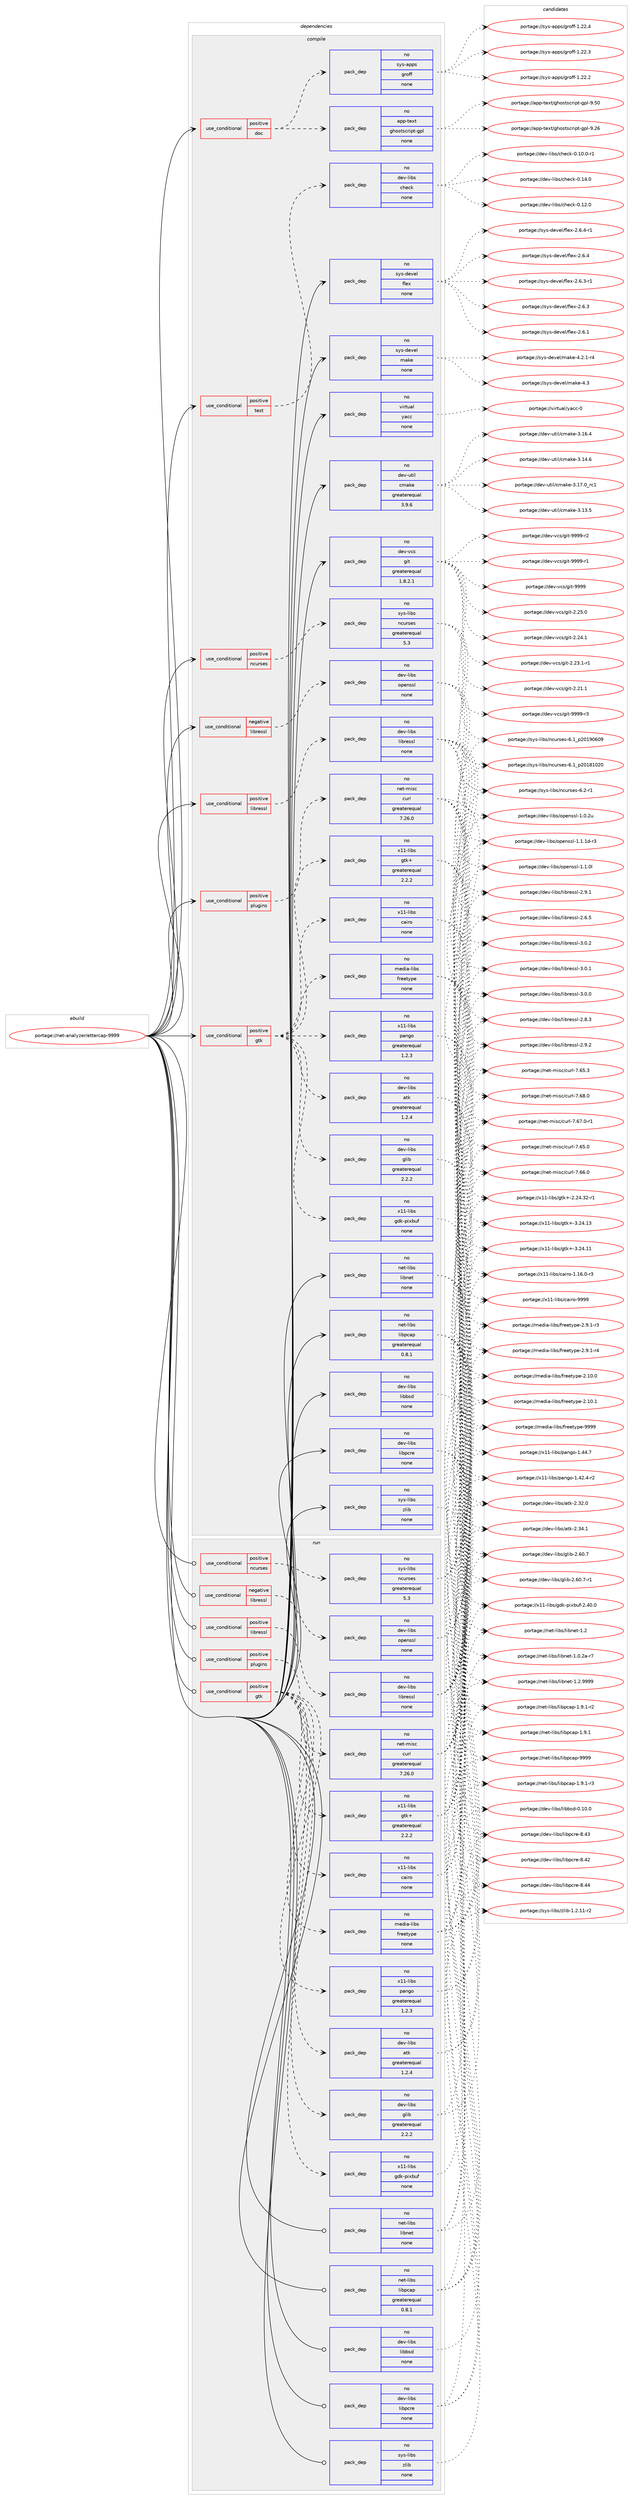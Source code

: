 digraph prolog {

# *************
# Graph options
# *************

newrank=true;
concentrate=true;
compound=true;
graph [rankdir=LR,fontname=Helvetica,fontsize=10,ranksep=1.5];#, ranksep=2.5, nodesep=0.2];
edge  [arrowhead=vee];
node  [fontname=Helvetica,fontsize=10];

# **********
# The ebuild
# **********

subgraph cluster_leftcol {
color=gray;
rank=same;
label=<<i>ebuild</i>>;
id [label="portage://net-analyzer/ettercap-9999", color=red, width=4, href="../net-analyzer/ettercap-9999.svg"];
}

# ****************
# The dependencies
# ****************

subgraph cluster_midcol {
color=gray;
label=<<i>dependencies</i>>;
subgraph cluster_compile {
fillcolor="#eeeeee";
style=filled;
label=<<i>compile</i>>;
subgraph cond36960 {
dependency162966 [label=<<TABLE BORDER="0" CELLBORDER="1" CELLSPACING="0" CELLPADDING="4"><TR><TD ROWSPAN="3" CELLPADDING="10">use_conditional</TD></TR><TR><TD>negative</TD></TR><TR><TD>libressl</TD></TR></TABLE>>, shape=none, color=red];
subgraph pack123364 {
dependency162967 [label=<<TABLE BORDER="0" CELLBORDER="1" CELLSPACING="0" CELLPADDING="4" WIDTH="220"><TR><TD ROWSPAN="6" CELLPADDING="30">pack_dep</TD></TR><TR><TD WIDTH="110">no</TD></TR><TR><TD>dev-libs</TD></TR><TR><TD>openssl</TD></TR><TR><TD>none</TD></TR><TR><TD></TD></TR></TABLE>>, shape=none, color=blue];
}
dependency162966:e -> dependency162967:w [weight=20,style="dashed",arrowhead="vee"];
}
id:e -> dependency162966:w [weight=20,style="solid",arrowhead="vee"];
subgraph cond36961 {
dependency162968 [label=<<TABLE BORDER="0" CELLBORDER="1" CELLSPACING="0" CELLPADDING="4"><TR><TD ROWSPAN="3" CELLPADDING="10">use_conditional</TD></TR><TR><TD>positive</TD></TR><TR><TD>doc</TD></TR></TABLE>>, shape=none, color=red];
subgraph pack123365 {
dependency162969 [label=<<TABLE BORDER="0" CELLBORDER="1" CELLSPACING="0" CELLPADDING="4" WIDTH="220"><TR><TD ROWSPAN="6" CELLPADDING="30">pack_dep</TD></TR><TR><TD WIDTH="110">no</TD></TR><TR><TD>app-text</TD></TR><TR><TD>ghostscript-gpl</TD></TR><TR><TD>none</TD></TR><TR><TD></TD></TR></TABLE>>, shape=none, color=blue];
}
dependency162968:e -> dependency162969:w [weight=20,style="dashed",arrowhead="vee"];
subgraph pack123366 {
dependency162970 [label=<<TABLE BORDER="0" CELLBORDER="1" CELLSPACING="0" CELLPADDING="4" WIDTH="220"><TR><TD ROWSPAN="6" CELLPADDING="30">pack_dep</TD></TR><TR><TD WIDTH="110">no</TD></TR><TR><TD>sys-apps</TD></TR><TR><TD>groff</TD></TR><TR><TD>none</TD></TR><TR><TD></TD></TR></TABLE>>, shape=none, color=blue];
}
dependency162968:e -> dependency162970:w [weight=20,style="dashed",arrowhead="vee"];
}
id:e -> dependency162968:w [weight=20,style="solid",arrowhead="vee"];
subgraph cond36962 {
dependency162971 [label=<<TABLE BORDER="0" CELLBORDER="1" CELLSPACING="0" CELLPADDING="4"><TR><TD ROWSPAN="3" CELLPADDING="10">use_conditional</TD></TR><TR><TD>positive</TD></TR><TR><TD>gtk</TD></TR></TABLE>>, shape=none, color=red];
subgraph pack123367 {
dependency162972 [label=<<TABLE BORDER="0" CELLBORDER="1" CELLSPACING="0" CELLPADDING="4" WIDTH="220"><TR><TD ROWSPAN="6" CELLPADDING="30">pack_dep</TD></TR><TR><TD WIDTH="110">no</TD></TR><TR><TD>dev-libs</TD></TR><TR><TD>atk</TD></TR><TR><TD>greaterequal</TD></TR><TR><TD>1.2.4</TD></TR></TABLE>>, shape=none, color=blue];
}
dependency162971:e -> dependency162972:w [weight=20,style="dashed",arrowhead="vee"];
subgraph pack123368 {
dependency162973 [label=<<TABLE BORDER="0" CELLBORDER="1" CELLSPACING="0" CELLPADDING="4" WIDTH="220"><TR><TD ROWSPAN="6" CELLPADDING="30">pack_dep</TD></TR><TR><TD WIDTH="110">no</TD></TR><TR><TD>dev-libs</TD></TR><TR><TD>glib</TD></TR><TR><TD>greaterequal</TD></TR><TR><TD>2.2.2</TD></TR></TABLE>>, shape=none, color=blue];
}
dependency162971:e -> dependency162973:w [weight=20,style="dashed",arrowhead="vee"];
subgraph pack123369 {
dependency162974 [label=<<TABLE BORDER="0" CELLBORDER="1" CELLSPACING="0" CELLPADDING="4" WIDTH="220"><TR><TD ROWSPAN="6" CELLPADDING="30">pack_dep</TD></TR><TR><TD WIDTH="110">no</TD></TR><TR><TD>media-libs</TD></TR><TR><TD>freetype</TD></TR><TR><TD>none</TD></TR><TR><TD></TD></TR></TABLE>>, shape=none, color=blue];
}
dependency162971:e -> dependency162974:w [weight=20,style="dashed",arrowhead="vee"];
subgraph pack123370 {
dependency162975 [label=<<TABLE BORDER="0" CELLBORDER="1" CELLSPACING="0" CELLPADDING="4" WIDTH="220"><TR><TD ROWSPAN="6" CELLPADDING="30">pack_dep</TD></TR><TR><TD WIDTH="110">no</TD></TR><TR><TD>x11-libs</TD></TR><TR><TD>cairo</TD></TR><TR><TD>none</TD></TR><TR><TD></TD></TR></TABLE>>, shape=none, color=blue];
}
dependency162971:e -> dependency162975:w [weight=20,style="dashed",arrowhead="vee"];
subgraph pack123371 {
dependency162976 [label=<<TABLE BORDER="0" CELLBORDER="1" CELLSPACING="0" CELLPADDING="4" WIDTH="220"><TR><TD ROWSPAN="6" CELLPADDING="30">pack_dep</TD></TR><TR><TD WIDTH="110">no</TD></TR><TR><TD>x11-libs</TD></TR><TR><TD>gdk-pixbuf</TD></TR><TR><TD>none</TD></TR><TR><TD></TD></TR></TABLE>>, shape=none, color=blue];
}
dependency162971:e -> dependency162976:w [weight=20,style="dashed",arrowhead="vee"];
subgraph pack123372 {
dependency162977 [label=<<TABLE BORDER="0" CELLBORDER="1" CELLSPACING="0" CELLPADDING="4" WIDTH="220"><TR><TD ROWSPAN="6" CELLPADDING="30">pack_dep</TD></TR><TR><TD WIDTH="110">no</TD></TR><TR><TD>x11-libs</TD></TR><TR><TD>gtk+</TD></TR><TR><TD>greaterequal</TD></TR><TR><TD>2.2.2</TD></TR></TABLE>>, shape=none, color=blue];
}
dependency162971:e -> dependency162977:w [weight=20,style="dashed",arrowhead="vee"];
subgraph pack123373 {
dependency162978 [label=<<TABLE BORDER="0" CELLBORDER="1" CELLSPACING="0" CELLPADDING="4" WIDTH="220"><TR><TD ROWSPAN="6" CELLPADDING="30">pack_dep</TD></TR><TR><TD WIDTH="110">no</TD></TR><TR><TD>x11-libs</TD></TR><TR><TD>pango</TD></TR><TR><TD>greaterequal</TD></TR><TR><TD>1.2.3</TD></TR></TABLE>>, shape=none, color=blue];
}
dependency162971:e -> dependency162978:w [weight=20,style="dashed",arrowhead="vee"];
}
id:e -> dependency162971:w [weight=20,style="solid",arrowhead="vee"];
subgraph cond36963 {
dependency162979 [label=<<TABLE BORDER="0" CELLBORDER="1" CELLSPACING="0" CELLPADDING="4"><TR><TD ROWSPAN="3" CELLPADDING="10">use_conditional</TD></TR><TR><TD>positive</TD></TR><TR><TD>libressl</TD></TR></TABLE>>, shape=none, color=red];
subgraph pack123374 {
dependency162980 [label=<<TABLE BORDER="0" CELLBORDER="1" CELLSPACING="0" CELLPADDING="4" WIDTH="220"><TR><TD ROWSPAN="6" CELLPADDING="30">pack_dep</TD></TR><TR><TD WIDTH="110">no</TD></TR><TR><TD>dev-libs</TD></TR><TR><TD>libressl</TD></TR><TR><TD>none</TD></TR><TR><TD></TD></TR></TABLE>>, shape=none, color=blue];
}
dependency162979:e -> dependency162980:w [weight=20,style="dashed",arrowhead="vee"];
}
id:e -> dependency162979:w [weight=20,style="solid",arrowhead="vee"];
subgraph cond36964 {
dependency162981 [label=<<TABLE BORDER="0" CELLBORDER="1" CELLSPACING="0" CELLPADDING="4"><TR><TD ROWSPAN="3" CELLPADDING="10">use_conditional</TD></TR><TR><TD>positive</TD></TR><TR><TD>ncurses</TD></TR></TABLE>>, shape=none, color=red];
subgraph pack123375 {
dependency162982 [label=<<TABLE BORDER="0" CELLBORDER="1" CELLSPACING="0" CELLPADDING="4" WIDTH="220"><TR><TD ROWSPAN="6" CELLPADDING="30">pack_dep</TD></TR><TR><TD WIDTH="110">no</TD></TR><TR><TD>sys-libs</TD></TR><TR><TD>ncurses</TD></TR><TR><TD>greaterequal</TD></TR><TR><TD>5.3</TD></TR></TABLE>>, shape=none, color=blue];
}
dependency162981:e -> dependency162982:w [weight=20,style="dashed",arrowhead="vee"];
}
id:e -> dependency162981:w [weight=20,style="solid",arrowhead="vee"];
subgraph cond36965 {
dependency162983 [label=<<TABLE BORDER="0" CELLBORDER="1" CELLSPACING="0" CELLPADDING="4"><TR><TD ROWSPAN="3" CELLPADDING="10">use_conditional</TD></TR><TR><TD>positive</TD></TR><TR><TD>plugins</TD></TR></TABLE>>, shape=none, color=red];
subgraph pack123376 {
dependency162984 [label=<<TABLE BORDER="0" CELLBORDER="1" CELLSPACING="0" CELLPADDING="4" WIDTH="220"><TR><TD ROWSPAN="6" CELLPADDING="30">pack_dep</TD></TR><TR><TD WIDTH="110">no</TD></TR><TR><TD>net-misc</TD></TR><TR><TD>curl</TD></TR><TR><TD>greaterequal</TD></TR><TR><TD>7.26.0</TD></TR></TABLE>>, shape=none, color=blue];
}
dependency162983:e -> dependency162984:w [weight=20,style="dashed",arrowhead="vee"];
}
id:e -> dependency162983:w [weight=20,style="solid",arrowhead="vee"];
subgraph cond36966 {
dependency162985 [label=<<TABLE BORDER="0" CELLBORDER="1" CELLSPACING="0" CELLPADDING="4"><TR><TD ROWSPAN="3" CELLPADDING="10">use_conditional</TD></TR><TR><TD>positive</TD></TR><TR><TD>test</TD></TR></TABLE>>, shape=none, color=red];
subgraph pack123377 {
dependency162986 [label=<<TABLE BORDER="0" CELLBORDER="1" CELLSPACING="0" CELLPADDING="4" WIDTH="220"><TR><TD ROWSPAN="6" CELLPADDING="30">pack_dep</TD></TR><TR><TD WIDTH="110">no</TD></TR><TR><TD>dev-libs</TD></TR><TR><TD>check</TD></TR><TR><TD>none</TD></TR><TR><TD></TD></TR></TABLE>>, shape=none, color=blue];
}
dependency162985:e -> dependency162986:w [weight=20,style="dashed",arrowhead="vee"];
}
id:e -> dependency162985:w [weight=20,style="solid",arrowhead="vee"];
subgraph pack123378 {
dependency162987 [label=<<TABLE BORDER="0" CELLBORDER="1" CELLSPACING="0" CELLPADDING="4" WIDTH="220"><TR><TD ROWSPAN="6" CELLPADDING="30">pack_dep</TD></TR><TR><TD WIDTH="110">no</TD></TR><TR><TD>dev-libs</TD></TR><TR><TD>libbsd</TD></TR><TR><TD>none</TD></TR><TR><TD></TD></TR></TABLE>>, shape=none, color=blue];
}
id:e -> dependency162987:w [weight=20,style="solid",arrowhead="vee"];
subgraph pack123379 {
dependency162988 [label=<<TABLE BORDER="0" CELLBORDER="1" CELLSPACING="0" CELLPADDING="4" WIDTH="220"><TR><TD ROWSPAN="6" CELLPADDING="30">pack_dep</TD></TR><TR><TD WIDTH="110">no</TD></TR><TR><TD>dev-libs</TD></TR><TR><TD>libpcre</TD></TR><TR><TD>none</TD></TR><TR><TD></TD></TR></TABLE>>, shape=none, color=blue];
}
id:e -> dependency162988:w [weight=20,style="solid",arrowhead="vee"];
subgraph pack123380 {
dependency162989 [label=<<TABLE BORDER="0" CELLBORDER="1" CELLSPACING="0" CELLPADDING="4" WIDTH="220"><TR><TD ROWSPAN="6" CELLPADDING="30">pack_dep</TD></TR><TR><TD WIDTH="110">no</TD></TR><TR><TD>dev-util</TD></TR><TR><TD>cmake</TD></TR><TR><TD>greaterequal</TD></TR><TR><TD>3.9.6</TD></TR></TABLE>>, shape=none, color=blue];
}
id:e -> dependency162989:w [weight=20,style="solid",arrowhead="vee"];
subgraph pack123381 {
dependency162990 [label=<<TABLE BORDER="0" CELLBORDER="1" CELLSPACING="0" CELLPADDING="4" WIDTH="220"><TR><TD ROWSPAN="6" CELLPADDING="30">pack_dep</TD></TR><TR><TD WIDTH="110">no</TD></TR><TR><TD>dev-vcs</TD></TR><TR><TD>git</TD></TR><TR><TD>greaterequal</TD></TR><TR><TD>1.8.2.1</TD></TR></TABLE>>, shape=none, color=blue];
}
id:e -> dependency162990:w [weight=20,style="solid",arrowhead="vee"];
subgraph pack123382 {
dependency162991 [label=<<TABLE BORDER="0" CELLBORDER="1" CELLSPACING="0" CELLPADDING="4" WIDTH="220"><TR><TD ROWSPAN="6" CELLPADDING="30">pack_dep</TD></TR><TR><TD WIDTH="110">no</TD></TR><TR><TD>net-libs</TD></TR><TR><TD>libnet</TD></TR><TR><TD>none</TD></TR><TR><TD></TD></TR></TABLE>>, shape=none, color=blue];
}
id:e -> dependency162991:w [weight=20,style="solid",arrowhead="vee"];
subgraph pack123383 {
dependency162992 [label=<<TABLE BORDER="0" CELLBORDER="1" CELLSPACING="0" CELLPADDING="4" WIDTH="220"><TR><TD ROWSPAN="6" CELLPADDING="30">pack_dep</TD></TR><TR><TD WIDTH="110">no</TD></TR><TR><TD>net-libs</TD></TR><TR><TD>libpcap</TD></TR><TR><TD>greaterequal</TD></TR><TR><TD>0.8.1</TD></TR></TABLE>>, shape=none, color=blue];
}
id:e -> dependency162992:w [weight=20,style="solid",arrowhead="vee"];
subgraph pack123384 {
dependency162993 [label=<<TABLE BORDER="0" CELLBORDER="1" CELLSPACING="0" CELLPADDING="4" WIDTH="220"><TR><TD ROWSPAN="6" CELLPADDING="30">pack_dep</TD></TR><TR><TD WIDTH="110">no</TD></TR><TR><TD>sys-devel</TD></TR><TR><TD>flex</TD></TR><TR><TD>none</TD></TR><TR><TD></TD></TR></TABLE>>, shape=none, color=blue];
}
id:e -> dependency162993:w [weight=20,style="solid",arrowhead="vee"];
subgraph pack123385 {
dependency162994 [label=<<TABLE BORDER="0" CELLBORDER="1" CELLSPACING="0" CELLPADDING="4" WIDTH="220"><TR><TD ROWSPAN="6" CELLPADDING="30">pack_dep</TD></TR><TR><TD WIDTH="110">no</TD></TR><TR><TD>sys-devel</TD></TR><TR><TD>make</TD></TR><TR><TD>none</TD></TR><TR><TD></TD></TR></TABLE>>, shape=none, color=blue];
}
id:e -> dependency162994:w [weight=20,style="solid",arrowhead="vee"];
subgraph pack123386 {
dependency162995 [label=<<TABLE BORDER="0" CELLBORDER="1" CELLSPACING="0" CELLPADDING="4" WIDTH="220"><TR><TD ROWSPAN="6" CELLPADDING="30">pack_dep</TD></TR><TR><TD WIDTH="110">no</TD></TR><TR><TD>sys-libs</TD></TR><TR><TD>zlib</TD></TR><TR><TD>none</TD></TR><TR><TD></TD></TR></TABLE>>, shape=none, color=blue];
}
id:e -> dependency162995:w [weight=20,style="solid",arrowhead="vee"];
subgraph pack123387 {
dependency162996 [label=<<TABLE BORDER="0" CELLBORDER="1" CELLSPACING="0" CELLPADDING="4" WIDTH="220"><TR><TD ROWSPAN="6" CELLPADDING="30">pack_dep</TD></TR><TR><TD WIDTH="110">no</TD></TR><TR><TD>virtual</TD></TR><TR><TD>yacc</TD></TR><TR><TD>none</TD></TR><TR><TD></TD></TR></TABLE>>, shape=none, color=blue];
}
id:e -> dependency162996:w [weight=20,style="solid",arrowhead="vee"];
}
subgraph cluster_compileandrun {
fillcolor="#eeeeee";
style=filled;
label=<<i>compile and run</i>>;
}
subgraph cluster_run {
fillcolor="#eeeeee";
style=filled;
label=<<i>run</i>>;
subgraph cond36967 {
dependency162997 [label=<<TABLE BORDER="0" CELLBORDER="1" CELLSPACING="0" CELLPADDING="4"><TR><TD ROWSPAN="3" CELLPADDING="10">use_conditional</TD></TR><TR><TD>negative</TD></TR><TR><TD>libressl</TD></TR></TABLE>>, shape=none, color=red];
subgraph pack123388 {
dependency162998 [label=<<TABLE BORDER="0" CELLBORDER="1" CELLSPACING="0" CELLPADDING="4" WIDTH="220"><TR><TD ROWSPAN="6" CELLPADDING="30">pack_dep</TD></TR><TR><TD WIDTH="110">no</TD></TR><TR><TD>dev-libs</TD></TR><TR><TD>openssl</TD></TR><TR><TD>none</TD></TR><TR><TD></TD></TR></TABLE>>, shape=none, color=blue];
}
dependency162997:e -> dependency162998:w [weight=20,style="dashed",arrowhead="vee"];
}
id:e -> dependency162997:w [weight=20,style="solid",arrowhead="odot"];
subgraph cond36968 {
dependency162999 [label=<<TABLE BORDER="0" CELLBORDER="1" CELLSPACING="0" CELLPADDING="4"><TR><TD ROWSPAN="3" CELLPADDING="10">use_conditional</TD></TR><TR><TD>positive</TD></TR><TR><TD>gtk</TD></TR></TABLE>>, shape=none, color=red];
subgraph pack123389 {
dependency163000 [label=<<TABLE BORDER="0" CELLBORDER="1" CELLSPACING="0" CELLPADDING="4" WIDTH="220"><TR><TD ROWSPAN="6" CELLPADDING="30">pack_dep</TD></TR><TR><TD WIDTH="110">no</TD></TR><TR><TD>dev-libs</TD></TR><TR><TD>atk</TD></TR><TR><TD>greaterequal</TD></TR><TR><TD>1.2.4</TD></TR></TABLE>>, shape=none, color=blue];
}
dependency162999:e -> dependency163000:w [weight=20,style="dashed",arrowhead="vee"];
subgraph pack123390 {
dependency163001 [label=<<TABLE BORDER="0" CELLBORDER="1" CELLSPACING="0" CELLPADDING="4" WIDTH="220"><TR><TD ROWSPAN="6" CELLPADDING="30">pack_dep</TD></TR><TR><TD WIDTH="110">no</TD></TR><TR><TD>dev-libs</TD></TR><TR><TD>glib</TD></TR><TR><TD>greaterequal</TD></TR><TR><TD>2.2.2</TD></TR></TABLE>>, shape=none, color=blue];
}
dependency162999:e -> dependency163001:w [weight=20,style="dashed",arrowhead="vee"];
subgraph pack123391 {
dependency163002 [label=<<TABLE BORDER="0" CELLBORDER="1" CELLSPACING="0" CELLPADDING="4" WIDTH="220"><TR><TD ROWSPAN="6" CELLPADDING="30">pack_dep</TD></TR><TR><TD WIDTH="110">no</TD></TR><TR><TD>media-libs</TD></TR><TR><TD>freetype</TD></TR><TR><TD>none</TD></TR><TR><TD></TD></TR></TABLE>>, shape=none, color=blue];
}
dependency162999:e -> dependency163002:w [weight=20,style="dashed",arrowhead="vee"];
subgraph pack123392 {
dependency163003 [label=<<TABLE BORDER="0" CELLBORDER="1" CELLSPACING="0" CELLPADDING="4" WIDTH="220"><TR><TD ROWSPAN="6" CELLPADDING="30">pack_dep</TD></TR><TR><TD WIDTH="110">no</TD></TR><TR><TD>x11-libs</TD></TR><TR><TD>cairo</TD></TR><TR><TD>none</TD></TR><TR><TD></TD></TR></TABLE>>, shape=none, color=blue];
}
dependency162999:e -> dependency163003:w [weight=20,style="dashed",arrowhead="vee"];
subgraph pack123393 {
dependency163004 [label=<<TABLE BORDER="0" CELLBORDER="1" CELLSPACING="0" CELLPADDING="4" WIDTH="220"><TR><TD ROWSPAN="6" CELLPADDING="30">pack_dep</TD></TR><TR><TD WIDTH="110">no</TD></TR><TR><TD>x11-libs</TD></TR><TR><TD>gdk-pixbuf</TD></TR><TR><TD>none</TD></TR><TR><TD></TD></TR></TABLE>>, shape=none, color=blue];
}
dependency162999:e -> dependency163004:w [weight=20,style="dashed",arrowhead="vee"];
subgraph pack123394 {
dependency163005 [label=<<TABLE BORDER="0" CELLBORDER="1" CELLSPACING="0" CELLPADDING="4" WIDTH="220"><TR><TD ROWSPAN="6" CELLPADDING="30">pack_dep</TD></TR><TR><TD WIDTH="110">no</TD></TR><TR><TD>x11-libs</TD></TR><TR><TD>gtk+</TD></TR><TR><TD>greaterequal</TD></TR><TR><TD>2.2.2</TD></TR></TABLE>>, shape=none, color=blue];
}
dependency162999:e -> dependency163005:w [weight=20,style="dashed",arrowhead="vee"];
subgraph pack123395 {
dependency163006 [label=<<TABLE BORDER="0" CELLBORDER="1" CELLSPACING="0" CELLPADDING="4" WIDTH="220"><TR><TD ROWSPAN="6" CELLPADDING="30">pack_dep</TD></TR><TR><TD WIDTH="110">no</TD></TR><TR><TD>x11-libs</TD></TR><TR><TD>pango</TD></TR><TR><TD>greaterequal</TD></TR><TR><TD>1.2.3</TD></TR></TABLE>>, shape=none, color=blue];
}
dependency162999:e -> dependency163006:w [weight=20,style="dashed",arrowhead="vee"];
}
id:e -> dependency162999:w [weight=20,style="solid",arrowhead="odot"];
subgraph cond36969 {
dependency163007 [label=<<TABLE BORDER="0" CELLBORDER="1" CELLSPACING="0" CELLPADDING="4"><TR><TD ROWSPAN="3" CELLPADDING="10">use_conditional</TD></TR><TR><TD>positive</TD></TR><TR><TD>libressl</TD></TR></TABLE>>, shape=none, color=red];
subgraph pack123396 {
dependency163008 [label=<<TABLE BORDER="0" CELLBORDER="1" CELLSPACING="0" CELLPADDING="4" WIDTH="220"><TR><TD ROWSPAN="6" CELLPADDING="30">pack_dep</TD></TR><TR><TD WIDTH="110">no</TD></TR><TR><TD>dev-libs</TD></TR><TR><TD>libressl</TD></TR><TR><TD>none</TD></TR><TR><TD></TD></TR></TABLE>>, shape=none, color=blue];
}
dependency163007:e -> dependency163008:w [weight=20,style="dashed",arrowhead="vee"];
}
id:e -> dependency163007:w [weight=20,style="solid",arrowhead="odot"];
subgraph cond36970 {
dependency163009 [label=<<TABLE BORDER="0" CELLBORDER="1" CELLSPACING="0" CELLPADDING="4"><TR><TD ROWSPAN="3" CELLPADDING="10">use_conditional</TD></TR><TR><TD>positive</TD></TR><TR><TD>ncurses</TD></TR></TABLE>>, shape=none, color=red];
subgraph pack123397 {
dependency163010 [label=<<TABLE BORDER="0" CELLBORDER="1" CELLSPACING="0" CELLPADDING="4" WIDTH="220"><TR><TD ROWSPAN="6" CELLPADDING="30">pack_dep</TD></TR><TR><TD WIDTH="110">no</TD></TR><TR><TD>sys-libs</TD></TR><TR><TD>ncurses</TD></TR><TR><TD>greaterequal</TD></TR><TR><TD>5.3</TD></TR></TABLE>>, shape=none, color=blue];
}
dependency163009:e -> dependency163010:w [weight=20,style="dashed",arrowhead="vee"];
}
id:e -> dependency163009:w [weight=20,style="solid",arrowhead="odot"];
subgraph cond36971 {
dependency163011 [label=<<TABLE BORDER="0" CELLBORDER="1" CELLSPACING="0" CELLPADDING="4"><TR><TD ROWSPAN="3" CELLPADDING="10">use_conditional</TD></TR><TR><TD>positive</TD></TR><TR><TD>plugins</TD></TR></TABLE>>, shape=none, color=red];
subgraph pack123398 {
dependency163012 [label=<<TABLE BORDER="0" CELLBORDER="1" CELLSPACING="0" CELLPADDING="4" WIDTH="220"><TR><TD ROWSPAN="6" CELLPADDING="30">pack_dep</TD></TR><TR><TD WIDTH="110">no</TD></TR><TR><TD>net-misc</TD></TR><TR><TD>curl</TD></TR><TR><TD>greaterequal</TD></TR><TR><TD>7.26.0</TD></TR></TABLE>>, shape=none, color=blue];
}
dependency163011:e -> dependency163012:w [weight=20,style="dashed",arrowhead="vee"];
}
id:e -> dependency163011:w [weight=20,style="solid",arrowhead="odot"];
subgraph pack123399 {
dependency163013 [label=<<TABLE BORDER="0" CELLBORDER="1" CELLSPACING="0" CELLPADDING="4" WIDTH="220"><TR><TD ROWSPAN="6" CELLPADDING="30">pack_dep</TD></TR><TR><TD WIDTH="110">no</TD></TR><TR><TD>dev-libs</TD></TR><TR><TD>libbsd</TD></TR><TR><TD>none</TD></TR><TR><TD></TD></TR></TABLE>>, shape=none, color=blue];
}
id:e -> dependency163013:w [weight=20,style="solid",arrowhead="odot"];
subgraph pack123400 {
dependency163014 [label=<<TABLE BORDER="0" CELLBORDER="1" CELLSPACING="0" CELLPADDING="4" WIDTH="220"><TR><TD ROWSPAN="6" CELLPADDING="30">pack_dep</TD></TR><TR><TD WIDTH="110">no</TD></TR><TR><TD>dev-libs</TD></TR><TR><TD>libpcre</TD></TR><TR><TD>none</TD></TR><TR><TD></TD></TR></TABLE>>, shape=none, color=blue];
}
id:e -> dependency163014:w [weight=20,style="solid",arrowhead="odot"];
subgraph pack123401 {
dependency163015 [label=<<TABLE BORDER="0" CELLBORDER="1" CELLSPACING="0" CELLPADDING="4" WIDTH="220"><TR><TD ROWSPAN="6" CELLPADDING="30">pack_dep</TD></TR><TR><TD WIDTH="110">no</TD></TR><TR><TD>net-libs</TD></TR><TR><TD>libnet</TD></TR><TR><TD>none</TD></TR><TR><TD></TD></TR></TABLE>>, shape=none, color=blue];
}
id:e -> dependency163015:w [weight=20,style="solid",arrowhead="odot"];
subgraph pack123402 {
dependency163016 [label=<<TABLE BORDER="0" CELLBORDER="1" CELLSPACING="0" CELLPADDING="4" WIDTH="220"><TR><TD ROWSPAN="6" CELLPADDING="30">pack_dep</TD></TR><TR><TD WIDTH="110">no</TD></TR><TR><TD>net-libs</TD></TR><TR><TD>libpcap</TD></TR><TR><TD>greaterequal</TD></TR><TR><TD>0.8.1</TD></TR></TABLE>>, shape=none, color=blue];
}
id:e -> dependency163016:w [weight=20,style="solid",arrowhead="odot"];
subgraph pack123403 {
dependency163017 [label=<<TABLE BORDER="0" CELLBORDER="1" CELLSPACING="0" CELLPADDING="4" WIDTH="220"><TR><TD ROWSPAN="6" CELLPADDING="30">pack_dep</TD></TR><TR><TD WIDTH="110">no</TD></TR><TR><TD>sys-libs</TD></TR><TR><TD>zlib</TD></TR><TR><TD>none</TD></TR><TR><TD></TD></TR></TABLE>>, shape=none, color=blue];
}
id:e -> dependency163017:w [weight=20,style="solid",arrowhead="odot"];
}
}

# **************
# The candidates
# **************

subgraph cluster_choices {
rank=same;
color=gray;
label=<<i>candidates</i>>;

subgraph choice123364 {
color=black;
nodesep=1;
choice1001011184510810598115471111121011101151151084549464946491004511451 [label="portage://dev-libs/openssl-1.1.1d-r3", color=red, width=4,href="../dev-libs/openssl-1.1.1d-r3.svg"];
choice100101118451081059811547111112101110115115108454946494648108 [label="portage://dev-libs/openssl-1.1.0l", color=red, width=4,href="../dev-libs/openssl-1.1.0l.svg"];
choice100101118451081059811547111112101110115115108454946484650117 [label="portage://dev-libs/openssl-1.0.2u", color=red, width=4,href="../dev-libs/openssl-1.0.2u.svg"];
dependency162967:e -> choice1001011184510810598115471111121011101151151084549464946491004511451:w [style=dotted,weight="100"];
dependency162967:e -> choice100101118451081059811547111112101110115115108454946494648108:w [style=dotted,weight="100"];
dependency162967:e -> choice100101118451081059811547111112101110115115108454946484650117:w [style=dotted,weight="100"];
}
subgraph choice123365 {
color=black;
nodesep=1;
choice97112112451161011201164710310411111511611599114105112116451031121084557465348 [label="portage://app-text/ghostscript-gpl-9.50", color=red, width=4,href="../app-text/ghostscript-gpl-9.50.svg"];
choice97112112451161011201164710310411111511611599114105112116451031121084557465054 [label="portage://app-text/ghostscript-gpl-9.26", color=red, width=4,href="../app-text/ghostscript-gpl-9.26.svg"];
dependency162969:e -> choice97112112451161011201164710310411111511611599114105112116451031121084557465348:w [style=dotted,weight="100"];
dependency162969:e -> choice97112112451161011201164710310411111511611599114105112116451031121084557465054:w [style=dotted,weight="100"];
}
subgraph choice123366 {
color=black;
nodesep=1;
choice11512111545971121121154710311411110210245494650504652 [label="portage://sys-apps/groff-1.22.4", color=red, width=4,href="../sys-apps/groff-1.22.4.svg"];
choice11512111545971121121154710311411110210245494650504651 [label="portage://sys-apps/groff-1.22.3", color=red, width=4,href="../sys-apps/groff-1.22.3.svg"];
choice11512111545971121121154710311411110210245494650504650 [label="portage://sys-apps/groff-1.22.2", color=red, width=4,href="../sys-apps/groff-1.22.2.svg"];
dependency162970:e -> choice11512111545971121121154710311411110210245494650504652:w [style=dotted,weight="100"];
dependency162970:e -> choice11512111545971121121154710311411110210245494650504651:w [style=dotted,weight="100"];
dependency162970:e -> choice11512111545971121121154710311411110210245494650504650:w [style=dotted,weight="100"];
}
subgraph choice123367 {
color=black;
nodesep=1;
choice1001011184510810598115479711610745504651524649 [label="portage://dev-libs/atk-2.34.1", color=red, width=4,href="../dev-libs/atk-2.34.1.svg"];
choice1001011184510810598115479711610745504651504648 [label="portage://dev-libs/atk-2.32.0", color=red, width=4,href="../dev-libs/atk-2.32.0.svg"];
dependency162972:e -> choice1001011184510810598115479711610745504651524649:w [style=dotted,weight="100"];
dependency162972:e -> choice1001011184510810598115479711610745504651504648:w [style=dotted,weight="100"];
}
subgraph choice123368 {
color=black;
nodesep=1;
choice10010111845108105981154710310810598455046544846554511449 [label="portage://dev-libs/glib-2.60.7-r1", color=red, width=4,href="../dev-libs/glib-2.60.7-r1.svg"];
choice1001011184510810598115471031081059845504654484655 [label="portage://dev-libs/glib-2.60.7", color=red, width=4,href="../dev-libs/glib-2.60.7.svg"];
dependency162973:e -> choice10010111845108105981154710310810598455046544846554511449:w [style=dotted,weight="100"];
dependency162973:e -> choice1001011184510810598115471031081059845504654484655:w [style=dotted,weight="100"];
}
subgraph choice123369 {
color=black;
nodesep=1;
choice109101100105974510810598115471021141011011161211121014557575757 [label="portage://media-libs/freetype-9999", color=red, width=4,href="../media-libs/freetype-9999.svg"];
choice109101100105974510810598115471021141011011161211121014550465746494511452 [label="portage://media-libs/freetype-2.9.1-r4", color=red, width=4,href="../media-libs/freetype-2.9.1-r4.svg"];
choice109101100105974510810598115471021141011011161211121014550465746494511451 [label="portage://media-libs/freetype-2.9.1-r3", color=red, width=4,href="../media-libs/freetype-2.9.1-r3.svg"];
choice1091011001059745108105981154710211410110111612111210145504649484649 [label="portage://media-libs/freetype-2.10.1", color=red, width=4,href="../media-libs/freetype-2.10.1.svg"];
choice1091011001059745108105981154710211410110111612111210145504649484648 [label="portage://media-libs/freetype-2.10.0", color=red, width=4,href="../media-libs/freetype-2.10.0.svg"];
dependency162974:e -> choice109101100105974510810598115471021141011011161211121014557575757:w [style=dotted,weight="100"];
dependency162974:e -> choice109101100105974510810598115471021141011011161211121014550465746494511452:w [style=dotted,weight="100"];
dependency162974:e -> choice109101100105974510810598115471021141011011161211121014550465746494511451:w [style=dotted,weight="100"];
dependency162974:e -> choice1091011001059745108105981154710211410110111612111210145504649484649:w [style=dotted,weight="100"];
dependency162974:e -> choice1091011001059745108105981154710211410110111612111210145504649484648:w [style=dotted,weight="100"];
}
subgraph choice123370 {
color=black;
nodesep=1;
choice120494945108105981154799971051141114557575757 [label="portage://x11-libs/cairo-9999", color=red, width=4,href="../x11-libs/cairo-9999.svg"];
choice12049494510810598115479997105114111454946495446484511451 [label="portage://x11-libs/cairo-1.16.0-r3", color=red, width=4,href="../x11-libs/cairo-1.16.0-r3.svg"];
dependency162975:e -> choice120494945108105981154799971051141114557575757:w [style=dotted,weight="100"];
dependency162975:e -> choice12049494510810598115479997105114111454946495446484511451:w [style=dotted,weight="100"];
}
subgraph choice123371 {
color=black;
nodesep=1;
choice1204949451081059811547103100107451121051209811710245504652484648 [label="portage://x11-libs/gdk-pixbuf-2.40.0", color=red, width=4,href="../x11-libs/gdk-pixbuf-2.40.0.svg"];
dependency162976:e -> choice1204949451081059811547103100107451121051209811710245504652484648:w [style=dotted,weight="100"];
}
subgraph choice123372 {
color=black;
nodesep=1;
choice1204949451081059811547103116107434551465052464951 [label="portage://x11-libs/gtk+-3.24.13", color=red, width=4,href="../x11-libs/gtk+-3.24.13.svg"];
choice1204949451081059811547103116107434551465052464949 [label="portage://x11-libs/gtk+-3.24.11", color=red, width=4,href="../x11-libs/gtk+-3.24.11.svg"];
choice12049494510810598115471031161074345504650524651504511449 [label="portage://x11-libs/gtk+-2.24.32-r1", color=red, width=4,href="../x11-libs/gtk+-2.24.32-r1.svg"];
dependency162977:e -> choice1204949451081059811547103116107434551465052464951:w [style=dotted,weight="100"];
dependency162977:e -> choice1204949451081059811547103116107434551465052464949:w [style=dotted,weight="100"];
dependency162977:e -> choice12049494510810598115471031161074345504650524651504511449:w [style=dotted,weight="100"];
}
subgraph choice123373 {
color=black;
nodesep=1;
choice12049494510810598115471129711010311145494652524655 [label="portage://x11-libs/pango-1.44.7", color=red, width=4,href="../x11-libs/pango-1.44.7.svg"];
choice120494945108105981154711297110103111454946525046524511450 [label="portage://x11-libs/pango-1.42.4-r2", color=red, width=4,href="../x11-libs/pango-1.42.4-r2.svg"];
dependency162978:e -> choice12049494510810598115471129711010311145494652524655:w [style=dotted,weight="100"];
dependency162978:e -> choice120494945108105981154711297110103111454946525046524511450:w [style=dotted,weight="100"];
}
subgraph choice123374 {
color=black;
nodesep=1;
choice10010111845108105981154710810598114101115115108455146484650 [label="portage://dev-libs/libressl-3.0.2", color=red, width=4,href="../dev-libs/libressl-3.0.2.svg"];
choice10010111845108105981154710810598114101115115108455146484649 [label="portage://dev-libs/libressl-3.0.1", color=red, width=4,href="../dev-libs/libressl-3.0.1.svg"];
choice10010111845108105981154710810598114101115115108455146484648 [label="portage://dev-libs/libressl-3.0.0", color=red, width=4,href="../dev-libs/libressl-3.0.0.svg"];
choice10010111845108105981154710810598114101115115108455046574650 [label="portage://dev-libs/libressl-2.9.2", color=red, width=4,href="../dev-libs/libressl-2.9.2.svg"];
choice10010111845108105981154710810598114101115115108455046574649 [label="portage://dev-libs/libressl-2.9.1", color=red, width=4,href="../dev-libs/libressl-2.9.1.svg"];
choice10010111845108105981154710810598114101115115108455046564651 [label="portage://dev-libs/libressl-2.8.3", color=red, width=4,href="../dev-libs/libressl-2.8.3.svg"];
choice10010111845108105981154710810598114101115115108455046544653 [label="portage://dev-libs/libressl-2.6.5", color=red, width=4,href="../dev-libs/libressl-2.6.5.svg"];
dependency162980:e -> choice10010111845108105981154710810598114101115115108455146484650:w [style=dotted,weight="100"];
dependency162980:e -> choice10010111845108105981154710810598114101115115108455146484649:w [style=dotted,weight="100"];
dependency162980:e -> choice10010111845108105981154710810598114101115115108455146484648:w [style=dotted,weight="100"];
dependency162980:e -> choice10010111845108105981154710810598114101115115108455046574650:w [style=dotted,weight="100"];
dependency162980:e -> choice10010111845108105981154710810598114101115115108455046574649:w [style=dotted,weight="100"];
dependency162980:e -> choice10010111845108105981154710810598114101115115108455046564651:w [style=dotted,weight="100"];
dependency162980:e -> choice10010111845108105981154710810598114101115115108455046544653:w [style=dotted,weight="100"];
}
subgraph choice123375 {
color=black;
nodesep=1;
choice11512111545108105981154711099117114115101115455446504511449 [label="portage://sys-libs/ncurses-6.2-r1", color=red, width=4,href="../sys-libs/ncurses-6.2-r1.svg"];
choice1151211154510810598115471109911711411510111545544649951125048495748544857 [label="portage://sys-libs/ncurses-6.1_p20190609", color=red, width=4,href="../sys-libs/ncurses-6.1_p20190609.svg"];
choice1151211154510810598115471109911711411510111545544649951125048495649485048 [label="portage://sys-libs/ncurses-6.1_p20181020", color=red, width=4,href="../sys-libs/ncurses-6.1_p20181020.svg"];
dependency162982:e -> choice11512111545108105981154711099117114115101115455446504511449:w [style=dotted,weight="100"];
dependency162982:e -> choice1151211154510810598115471109911711411510111545544649951125048495748544857:w [style=dotted,weight="100"];
dependency162982:e -> choice1151211154510810598115471109911711411510111545544649951125048495649485048:w [style=dotted,weight="100"];
}
subgraph choice123376 {
color=black;
nodesep=1;
choice1101011164510910511599479911711410845554654564648 [label="portage://net-misc/curl-7.68.0", color=red, width=4,href="../net-misc/curl-7.68.0.svg"];
choice11010111645109105115994799117114108455546545546484511449 [label="portage://net-misc/curl-7.67.0-r1", color=red, width=4,href="../net-misc/curl-7.67.0-r1.svg"];
choice1101011164510910511599479911711410845554654544648 [label="portage://net-misc/curl-7.66.0", color=red, width=4,href="../net-misc/curl-7.66.0.svg"];
choice1101011164510910511599479911711410845554654534651 [label="portage://net-misc/curl-7.65.3", color=red, width=4,href="../net-misc/curl-7.65.3.svg"];
choice1101011164510910511599479911711410845554654534648 [label="portage://net-misc/curl-7.65.0", color=red, width=4,href="../net-misc/curl-7.65.0.svg"];
dependency162984:e -> choice1101011164510910511599479911711410845554654564648:w [style=dotted,weight="100"];
dependency162984:e -> choice11010111645109105115994799117114108455546545546484511449:w [style=dotted,weight="100"];
dependency162984:e -> choice1101011164510910511599479911711410845554654544648:w [style=dotted,weight="100"];
dependency162984:e -> choice1101011164510910511599479911711410845554654534651:w [style=dotted,weight="100"];
dependency162984:e -> choice1101011164510910511599479911711410845554654534648:w [style=dotted,weight="100"];
}
subgraph choice123377 {
color=black;
nodesep=1;
choice100101118451081059811547991041019910745484649524648 [label="portage://dev-libs/check-0.14.0", color=red, width=4,href="../dev-libs/check-0.14.0.svg"];
choice100101118451081059811547991041019910745484649504648 [label="portage://dev-libs/check-0.12.0", color=red, width=4,href="../dev-libs/check-0.12.0.svg"];
choice1001011184510810598115479910410199107454846494846484511449 [label="portage://dev-libs/check-0.10.0-r1", color=red, width=4,href="../dev-libs/check-0.10.0-r1.svg"];
dependency162986:e -> choice100101118451081059811547991041019910745484649524648:w [style=dotted,weight="100"];
dependency162986:e -> choice100101118451081059811547991041019910745484649504648:w [style=dotted,weight="100"];
dependency162986:e -> choice1001011184510810598115479910410199107454846494846484511449:w [style=dotted,weight="100"];
}
subgraph choice123378 {
color=black;
nodesep=1;
choice100101118451081059811547108105989811510045484649484648 [label="portage://dev-libs/libbsd-0.10.0", color=red, width=4,href="../dev-libs/libbsd-0.10.0.svg"];
dependency162987:e -> choice100101118451081059811547108105989811510045484649484648:w [style=dotted,weight="100"];
}
subgraph choice123379 {
color=black;
nodesep=1;
choice10010111845108105981154710810598112991141014556465252 [label="portage://dev-libs/libpcre-8.44", color=red, width=4,href="../dev-libs/libpcre-8.44.svg"];
choice10010111845108105981154710810598112991141014556465251 [label="portage://dev-libs/libpcre-8.43", color=red, width=4,href="../dev-libs/libpcre-8.43.svg"];
choice10010111845108105981154710810598112991141014556465250 [label="portage://dev-libs/libpcre-8.42", color=red, width=4,href="../dev-libs/libpcre-8.42.svg"];
dependency162988:e -> choice10010111845108105981154710810598112991141014556465252:w [style=dotted,weight="100"];
dependency162988:e -> choice10010111845108105981154710810598112991141014556465251:w [style=dotted,weight="100"];
dependency162988:e -> choice10010111845108105981154710810598112991141014556465250:w [style=dotted,weight="100"];
}
subgraph choice123380 {
color=black;
nodesep=1;
choice1001011184511711610510847991099710710145514649554648951149949 [label="portage://dev-util/cmake-3.17.0_rc1", color=red, width=4,href="../dev-util/cmake-3.17.0_rc1.svg"];
choice1001011184511711610510847991099710710145514649544652 [label="portage://dev-util/cmake-3.16.4", color=red, width=4,href="../dev-util/cmake-3.16.4.svg"];
choice1001011184511711610510847991099710710145514649524654 [label="portage://dev-util/cmake-3.14.6", color=red, width=4,href="../dev-util/cmake-3.14.6.svg"];
choice1001011184511711610510847991099710710145514649514653 [label="portage://dev-util/cmake-3.13.5", color=red, width=4,href="../dev-util/cmake-3.13.5.svg"];
dependency162989:e -> choice1001011184511711610510847991099710710145514649554648951149949:w [style=dotted,weight="100"];
dependency162989:e -> choice1001011184511711610510847991099710710145514649544652:w [style=dotted,weight="100"];
dependency162989:e -> choice1001011184511711610510847991099710710145514649524654:w [style=dotted,weight="100"];
dependency162989:e -> choice1001011184511711610510847991099710710145514649514653:w [style=dotted,weight="100"];
}
subgraph choice123381 {
color=black;
nodesep=1;
choice10010111845118991154710310511645575757574511451 [label="portage://dev-vcs/git-9999-r3", color=red, width=4,href="../dev-vcs/git-9999-r3.svg"];
choice10010111845118991154710310511645575757574511450 [label="portage://dev-vcs/git-9999-r2", color=red, width=4,href="../dev-vcs/git-9999-r2.svg"];
choice10010111845118991154710310511645575757574511449 [label="portage://dev-vcs/git-9999-r1", color=red, width=4,href="../dev-vcs/git-9999-r1.svg"];
choice1001011184511899115471031051164557575757 [label="portage://dev-vcs/git-9999", color=red, width=4,href="../dev-vcs/git-9999.svg"];
choice10010111845118991154710310511645504650534648 [label="portage://dev-vcs/git-2.25.0", color=red, width=4,href="../dev-vcs/git-2.25.0.svg"];
choice10010111845118991154710310511645504650524649 [label="portage://dev-vcs/git-2.24.1", color=red, width=4,href="../dev-vcs/git-2.24.1.svg"];
choice100101118451189911547103105116455046505146494511449 [label="portage://dev-vcs/git-2.23.1-r1", color=red, width=4,href="../dev-vcs/git-2.23.1-r1.svg"];
choice10010111845118991154710310511645504650494649 [label="portage://dev-vcs/git-2.21.1", color=red, width=4,href="../dev-vcs/git-2.21.1.svg"];
dependency162990:e -> choice10010111845118991154710310511645575757574511451:w [style=dotted,weight="100"];
dependency162990:e -> choice10010111845118991154710310511645575757574511450:w [style=dotted,weight="100"];
dependency162990:e -> choice10010111845118991154710310511645575757574511449:w [style=dotted,weight="100"];
dependency162990:e -> choice1001011184511899115471031051164557575757:w [style=dotted,weight="100"];
dependency162990:e -> choice10010111845118991154710310511645504650534648:w [style=dotted,weight="100"];
dependency162990:e -> choice10010111845118991154710310511645504650524649:w [style=dotted,weight="100"];
dependency162990:e -> choice100101118451189911547103105116455046505146494511449:w [style=dotted,weight="100"];
dependency162990:e -> choice10010111845118991154710310511645504650494649:w [style=dotted,weight="100"];
}
subgraph choice123382 {
color=black;
nodesep=1;
choice11010111645108105981154710810598110101116454946504657575757 [label="portage://net-libs/libnet-1.2.9999", color=red, width=4,href="../net-libs/libnet-1.2.9999.svg"];
choice1101011164510810598115471081059811010111645494650 [label="portage://net-libs/libnet-1.2", color=red, width=4,href="../net-libs/libnet-1.2.svg"];
choice11010111645108105981154710810598110101116454946484650974511455 [label="portage://net-libs/libnet-1.0.2a-r7", color=red, width=4,href="../net-libs/libnet-1.0.2a-r7.svg"];
dependency162991:e -> choice11010111645108105981154710810598110101116454946504657575757:w [style=dotted,weight="100"];
dependency162991:e -> choice1101011164510810598115471081059811010111645494650:w [style=dotted,weight="100"];
dependency162991:e -> choice11010111645108105981154710810598110101116454946484650974511455:w [style=dotted,weight="100"];
}
subgraph choice123383 {
color=black;
nodesep=1;
choice1101011164510810598115471081059811299971124557575757 [label="portage://net-libs/libpcap-9999", color=red, width=4,href="../net-libs/libpcap-9999.svg"];
choice1101011164510810598115471081059811299971124549465746494511451 [label="portage://net-libs/libpcap-1.9.1-r3", color=red, width=4,href="../net-libs/libpcap-1.9.1-r3.svg"];
choice1101011164510810598115471081059811299971124549465746494511450 [label="portage://net-libs/libpcap-1.9.1-r2", color=red, width=4,href="../net-libs/libpcap-1.9.1-r2.svg"];
choice110101116451081059811547108105981129997112454946574649 [label="portage://net-libs/libpcap-1.9.1", color=red, width=4,href="../net-libs/libpcap-1.9.1.svg"];
dependency162992:e -> choice1101011164510810598115471081059811299971124557575757:w [style=dotted,weight="100"];
dependency162992:e -> choice1101011164510810598115471081059811299971124549465746494511451:w [style=dotted,weight="100"];
dependency162992:e -> choice1101011164510810598115471081059811299971124549465746494511450:w [style=dotted,weight="100"];
dependency162992:e -> choice110101116451081059811547108105981129997112454946574649:w [style=dotted,weight="100"];
}
subgraph choice123384 {
color=black;
nodesep=1;
choice11512111545100101118101108471021081011204550465446524511449 [label="portage://sys-devel/flex-2.6.4-r1", color=red, width=4,href="../sys-devel/flex-2.6.4-r1.svg"];
choice1151211154510010111810110847102108101120455046544652 [label="portage://sys-devel/flex-2.6.4", color=red, width=4,href="../sys-devel/flex-2.6.4.svg"];
choice11512111545100101118101108471021081011204550465446514511449 [label="portage://sys-devel/flex-2.6.3-r1", color=red, width=4,href="../sys-devel/flex-2.6.3-r1.svg"];
choice1151211154510010111810110847102108101120455046544651 [label="portage://sys-devel/flex-2.6.3", color=red, width=4,href="../sys-devel/flex-2.6.3.svg"];
choice1151211154510010111810110847102108101120455046544649 [label="portage://sys-devel/flex-2.6.1", color=red, width=4,href="../sys-devel/flex-2.6.1.svg"];
dependency162993:e -> choice11512111545100101118101108471021081011204550465446524511449:w [style=dotted,weight="100"];
dependency162993:e -> choice1151211154510010111810110847102108101120455046544652:w [style=dotted,weight="100"];
dependency162993:e -> choice11512111545100101118101108471021081011204550465446514511449:w [style=dotted,weight="100"];
dependency162993:e -> choice1151211154510010111810110847102108101120455046544651:w [style=dotted,weight="100"];
dependency162993:e -> choice1151211154510010111810110847102108101120455046544649:w [style=dotted,weight="100"];
}
subgraph choice123385 {
color=black;
nodesep=1;
choice11512111545100101118101108471099710710145524651 [label="portage://sys-devel/make-4.3", color=red, width=4,href="../sys-devel/make-4.3.svg"];
choice1151211154510010111810110847109971071014552465046494511452 [label="portage://sys-devel/make-4.2.1-r4", color=red, width=4,href="../sys-devel/make-4.2.1-r4.svg"];
dependency162994:e -> choice11512111545100101118101108471099710710145524651:w [style=dotted,weight="100"];
dependency162994:e -> choice1151211154510010111810110847109971071014552465046494511452:w [style=dotted,weight="100"];
}
subgraph choice123386 {
color=black;
nodesep=1;
choice11512111545108105981154712210810598454946504649494511450 [label="portage://sys-libs/zlib-1.2.11-r2", color=red, width=4,href="../sys-libs/zlib-1.2.11-r2.svg"];
dependency162995:e -> choice11512111545108105981154712210810598454946504649494511450:w [style=dotted,weight="100"];
}
subgraph choice123387 {
color=black;
nodesep=1;
choice11810511411611797108471219799994548 [label="portage://virtual/yacc-0", color=red, width=4,href="../virtual/yacc-0.svg"];
dependency162996:e -> choice11810511411611797108471219799994548:w [style=dotted,weight="100"];
}
subgraph choice123388 {
color=black;
nodesep=1;
choice1001011184510810598115471111121011101151151084549464946491004511451 [label="portage://dev-libs/openssl-1.1.1d-r3", color=red, width=4,href="../dev-libs/openssl-1.1.1d-r3.svg"];
choice100101118451081059811547111112101110115115108454946494648108 [label="portage://dev-libs/openssl-1.1.0l", color=red, width=4,href="../dev-libs/openssl-1.1.0l.svg"];
choice100101118451081059811547111112101110115115108454946484650117 [label="portage://dev-libs/openssl-1.0.2u", color=red, width=4,href="../dev-libs/openssl-1.0.2u.svg"];
dependency162998:e -> choice1001011184510810598115471111121011101151151084549464946491004511451:w [style=dotted,weight="100"];
dependency162998:e -> choice100101118451081059811547111112101110115115108454946494648108:w [style=dotted,weight="100"];
dependency162998:e -> choice100101118451081059811547111112101110115115108454946484650117:w [style=dotted,weight="100"];
}
subgraph choice123389 {
color=black;
nodesep=1;
choice1001011184510810598115479711610745504651524649 [label="portage://dev-libs/atk-2.34.1", color=red, width=4,href="../dev-libs/atk-2.34.1.svg"];
choice1001011184510810598115479711610745504651504648 [label="portage://dev-libs/atk-2.32.0", color=red, width=4,href="../dev-libs/atk-2.32.0.svg"];
dependency163000:e -> choice1001011184510810598115479711610745504651524649:w [style=dotted,weight="100"];
dependency163000:e -> choice1001011184510810598115479711610745504651504648:w [style=dotted,weight="100"];
}
subgraph choice123390 {
color=black;
nodesep=1;
choice10010111845108105981154710310810598455046544846554511449 [label="portage://dev-libs/glib-2.60.7-r1", color=red, width=4,href="../dev-libs/glib-2.60.7-r1.svg"];
choice1001011184510810598115471031081059845504654484655 [label="portage://dev-libs/glib-2.60.7", color=red, width=4,href="../dev-libs/glib-2.60.7.svg"];
dependency163001:e -> choice10010111845108105981154710310810598455046544846554511449:w [style=dotted,weight="100"];
dependency163001:e -> choice1001011184510810598115471031081059845504654484655:w [style=dotted,weight="100"];
}
subgraph choice123391 {
color=black;
nodesep=1;
choice109101100105974510810598115471021141011011161211121014557575757 [label="portage://media-libs/freetype-9999", color=red, width=4,href="../media-libs/freetype-9999.svg"];
choice109101100105974510810598115471021141011011161211121014550465746494511452 [label="portage://media-libs/freetype-2.9.1-r4", color=red, width=4,href="../media-libs/freetype-2.9.1-r4.svg"];
choice109101100105974510810598115471021141011011161211121014550465746494511451 [label="portage://media-libs/freetype-2.9.1-r3", color=red, width=4,href="../media-libs/freetype-2.9.1-r3.svg"];
choice1091011001059745108105981154710211410110111612111210145504649484649 [label="portage://media-libs/freetype-2.10.1", color=red, width=4,href="../media-libs/freetype-2.10.1.svg"];
choice1091011001059745108105981154710211410110111612111210145504649484648 [label="portage://media-libs/freetype-2.10.0", color=red, width=4,href="../media-libs/freetype-2.10.0.svg"];
dependency163002:e -> choice109101100105974510810598115471021141011011161211121014557575757:w [style=dotted,weight="100"];
dependency163002:e -> choice109101100105974510810598115471021141011011161211121014550465746494511452:w [style=dotted,weight="100"];
dependency163002:e -> choice109101100105974510810598115471021141011011161211121014550465746494511451:w [style=dotted,weight="100"];
dependency163002:e -> choice1091011001059745108105981154710211410110111612111210145504649484649:w [style=dotted,weight="100"];
dependency163002:e -> choice1091011001059745108105981154710211410110111612111210145504649484648:w [style=dotted,weight="100"];
}
subgraph choice123392 {
color=black;
nodesep=1;
choice120494945108105981154799971051141114557575757 [label="portage://x11-libs/cairo-9999", color=red, width=4,href="../x11-libs/cairo-9999.svg"];
choice12049494510810598115479997105114111454946495446484511451 [label="portage://x11-libs/cairo-1.16.0-r3", color=red, width=4,href="../x11-libs/cairo-1.16.0-r3.svg"];
dependency163003:e -> choice120494945108105981154799971051141114557575757:w [style=dotted,weight="100"];
dependency163003:e -> choice12049494510810598115479997105114111454946495446484511451:w [style=dotted,weight="100"];
}
subgraph choice123393 {
color=black;
nodesep=1;
choice1204949451081059811547103100107451121051209811710245504652484648 [label="portage://x11-libs/gdk-pixbuf-2.40.0", color=red, width=4,href="../x11-libs/gdk-pixbuf-2.40.0.svg"];
dependency163004:e -> choice1204949451081059811547103100107451121051209811710245504652484648:w [style=dotted,weight="100"];
}
subgraph choice123394 {
color=black;
nodesep=1;
choice1204949451081059811547103116107434551465052464951 [label="portage://x11-libs/gtk+-3.24.13", color=red, width=4,href="../x11-libs/gtk+-3.24.13.svg"];
choice1204949451081059811547103116107434551465052464949 [label="portage://x11-libs/gtk+-3.24.11", color=red, width=4,href="../x11-libs/gtk+-3.24.11.svg"];
choice12049494510810598115471031161074345504650524651504511449 [label="portage://x11-libs/gtk+-2.24.32-r1", color=red, width=4,href="../x11-libs/gtk+-2.24.32-r1.svg"];
dependency163005:e -> choice1204949451081059811547103116107434551465052464951:w [style=dotted,weight="100"];
dependency163005:e -> choice1204949451081059811547103116107434551465052464949:w [style=dotted,weight="100"];
dependency163005:e -> choice12049494510810598115471031161074345504650524651504511449:w [style=dotted,weight="100"];
}
subgraph choice123395 {
color=black;
nodesep=1;
choice12049494510810598115471129711010311145494652524655 [label="portage://x11-libs/pango-1.44.7", color=red, width=4,href="../x11-libs/pango-1.44.7.svg"];
choice120494945108105981154711297110103111454946525046524511450 [label="portage://x11-libs/pango-1.42.4-r2", color=red, width=4,href="../x11-libs/pango-1.42.4-r2.svg"];
dependency163006:e -> choice12049494510810598115471129711010311145494652524655:w [style=dotted,weight="100"];
dependency163006:e -> choice120494945108105981154711297110103111454946525046524511450:w [style=dotted,weight="100"];
}
subgraph choice123396 {
color=black;
nodesep=1;
choice10010111845108105981154710810598114101115115108455146484650 [label="portage://dev-libs/libressl-3.0.2", color=red, width=4,href="../dev-libs/libressl-3.0.2.svg"];
choice10010111845108105981154710810598114101115115108455146484649 [label="portage://dev-libs/libressl-3.0.1", color=red, width=4,href="../dev-libs/libressl-3.0.1.svg"];
choice10010111845108105981154710810598114101115115108455146484648 [label="portage://dev-libs/libressl-3.0.0", color=red, width=4,href="../dev-libs/libressl-3.0.0.svg"];
choice10010111845108105981154710810598114101115115108455046574650 [label="portage://dev-libs/libressl-2.9.2", color=red, width=4,href="../dev-libs/libressl-2.9.2.svg"];
choice10010111845108105981154710810598114101115115108455046574649 [label="portage://dev-libs/libressl-2.9.1", color=red, width=4,href="../dev-libs/libressl-2.9.1.svg"];
choice10010111845108105981154710810598114101115115108455046564651 [label="portage://dev-libs/libressl-2.8.3", color=red, width=4,href="../dev-libs/libressl-2.8.3.svg"];
choice10010111845108105981154710810598114101115115108455046544653 [label="portage://dev-libs/libressl-2.6.5", color=red, width=4,href="../dev-libs/libressl-2.6.5.svg"];
dependency163008:e -> choice10010111845108105981154710810598114101115115108455146484650:w [style=dotted,weight="100"];
dependency163008:e -> choice10010111845108105981154710810598114101115115108455146484649:w [style=dotted,weight="100"];
dependency163008:e -> choice10010111845108105981154710810598114101115115108455146484648:w [style=dotted,weight="100"];
dependency163008:e -> choice10010111845108105981154710810598114101115115108455046574650:w [style=dotted,weight="100"];
dependency163008:e -> choice10010111845108105981154710810598114101115115108455046574649:w [style=dotted,weight="100"];
dependency163008:e -> choice10010111845108105981154710810598114101115115108455046564651:w [style=dotted,weight="100"];
dependency163008:e -> choice10010111845108105981154710810598114101115115108455046544653:w [style=dotted,weight="100"];
}
subgraph choice123397 {
color=black;
nodesep=1;
choice11512111545108105981154711099117114115101115455446504511449 [label="portage://sys-libs/ncurses-6.2-r1", color=red, width=4,href="../sys-libs/ncurses-6.2-r1.svg"];
choice1151211154510810598115471109911711411510111545544649951125048495748544857 [label="portage://sys-libs/ncurses-6.1_p20190609", color=red, width=4,href="../sys-libs/ncurses-6.1_p20190609.svg"];
choice1151211154510810598115471109911711411510111545544649951125048495649485048 [label="portage://sys-libs/ncurses-6.1_p20181020", color=red, width=4,href="../sys-libs/ncurses-6.1_p20181020.svg"];
dependency163010:e -> choice11512111545108105981154711099117114115101115455446504511449:w [style=dotted,weight="100"];
dependency163010:e -> choice1151211154510810598115471109911711411510111545544649951125048495748544857:w [style=dotted,weight="100"];
dependency163010:e -> choice1151211154510810598115471109911711411510111545544649951125048495649485048:w [style=dotted,weight="100"];
}
subgraph choice123398 {
color=black;
nodesep=1;
choice1101011164510910511599479911711410845554654564648 [label="portage://net-misc/curl-7.68.0", color=red, width=4,href="../net-misc/curl-7.68.0.svg"];
choice11010111645109105115994799117114108455546545546484511449 [label="portage://net-misc/curl-7.67.0-r1", color=red, width=4,href="../net-misc/curl-7.67.0-r1.svg"];
choice1101011164510910511599479911711410845554654544648 [label="portage://net-misc/curl-7.66.0", color=red, width=4,href="../net-misc/curl-7.66.0.svg"];
choice1101011164510910511599479911711410845554654534651 [label="portage://net-misc/curl-7.65.3", color=red, width=4,href="../net-misc/curl-7.65.3.svg"];
choice1101011164510910511599479911711410845554654534648 [label="portage://net-misc/curl-7.65.0", color=red, width=4,href="../net-misc/curl-7.65.0.svg"];
dependency163012:e -> choice1101011164510910511599479911711410845554654564648:w [style=dotted,weight="100"];
dependency163012:e -> choice11010111645109105115994799117114108455546545546484511449:w [style=dotted,weight="100"];
dependency163012:e -> choice1101011164510910511599479911711410845554654544648:w [style=dotted,weight="100"];
dependency163012:e -> choice1101011164510910511599479911711410845554654534651:w [style=dotted,weight="100"];
dependency163012:e -> choice1101011164510910511599479911711410845554654534648:w [style=dotted,weight="100"];
}
subgraph choice123399 {
color=black;
nodesep=1;
choice100101118451081059811547108105989811510045484649484648 [label="portage://dev-libs/libbsd-0.10.0", color=red, width=4,href="../dev-libs/libbsd-0.10.0.svg"];
dependency163013:e -> choice100101118451081059811547108105989811510045484649484648:w [style=dotted,weight="100"];
}
subgraph choice123400 {
color=black;
nodesep=1;
choice10010111845108105981154710810598112991141014556465252 [label="portage://dev-libs/libpcre-8.44", color=red, width=4,href="../dev-libs/libpcre-8.44.svg"];
choice10010111845108105981154710810598112991141014556465251 [label="portage://dev-libs/libpcre-8.43", color=red, width=4,href="../dev-libs/libpcre-8.43.svg"];
choice10010111845108105981154710810598112991141014556465250 [label="portage://dev-libs/libpcre-8.42", color=red, width=4,href="../dev-libs/libpcre-8.42.svg"];
dependency163014:e -> choice10010111845108105981154710810598112991141014556465252:w [style=dotted,weight="100"];
dependency163014:e -> choice10010111845108105981154710810598112991141014556465251:w [style=dotted,weight="100"];
dependency163014:e -> choice10010111845108105981154710810598112991141014556465250:w [style=dotted,weight="100"];
}
subgraph choice123401 {
color=black;
nodesep=1;
choice11010111645108105981154710810598110101116454946504657575757 [label="portage://net-libs/libnet-1.2.9999", color=red, width=4,href="../net-libs/libnet-1.2.9999.svg"];
choice1101011164510810598115471081059811010111645494650 [label="portage://net-libs/libnet-1.2", color=red, width=4,href="../net-libs/libnet-1.2.svg"];
choice11010111645108105981154710810598110101116454946484650974511455 [label="portage://net-libs/libnet-1.0.2a-r7", color=red, width=4,href="../net-libs/libnet-1.0.2a-r7.svg"];
dependency163015:e -> choice11010111645108105981154710810598110101116454946504657575757:w [style=dotted,weight="100"];
dependency163015:e -> choice1101011164510810598115471081059811010111645494650:w [style=dotted,weight="100"];
dependency163015:e -> choice11010111645108105981154710810598110101116454946484650974511455:w [style=dotted,weight="100"];
}
subgraph choice123402 {
color=black;
nodesep=1;
choice1101011164510810598115471081059811299971124557575757 [label="portage://net-libs/libpcap-9999", color=red, width=4,href="../net-libs/libpcap-9999.svg"];
choice1101011164510810598115471081059811299971124549465746494511451 [label="portage://net-libs/libpcap-1.9.1-r3", color=red, width=4,href="../net-libs/libpcap-1.9.1-r3.svg"];
choice1101011164510810598115471081059811299971124549465746494511450 [label="portage://net-libs/libpcap-1.9.1-r2", color=red, width=4,href="../net-libs/libpcap-1.9.1-r2.svg"];
choice110101116451081059811547108105981129997112454946574649 [label="portage://net-libs/libpcap-1.9.1", color=red, width=4,href="../net-libs/libpcap-1.9.1.svg"];
dependency163016:e -> choice1101011164510810598115471081059811299971124557575757:w [style=dotted,weight="100"];
dependency163016:e -> choice1101011164510810598115471081059811299971124549465746494511451:w [style=dotted,weight="100"];
dependency163016:e -> choice1101011164510810598115471081059811299971124549465746494511450:w [style=dotted,weight="100"];
dependency163016:e -> choice110101116451081059811547108105981129997112454946574649:w [style=dotted,weight="100"];
}
subgraph choice123403 {
color=black;
nodesep=1;
choice11512111545108105981154712210810598454946504649494511450 [label="portage://sys-libs/zlib-1.2.11-r2", color=red, width=4,href="../sys-libs/zlib-1.2.11-r2.svg"];
dependency163017:e -> choice11512111545108105981154712210810598454946504649494511450:w [style=dotted,weight="100"];
}
}

}
